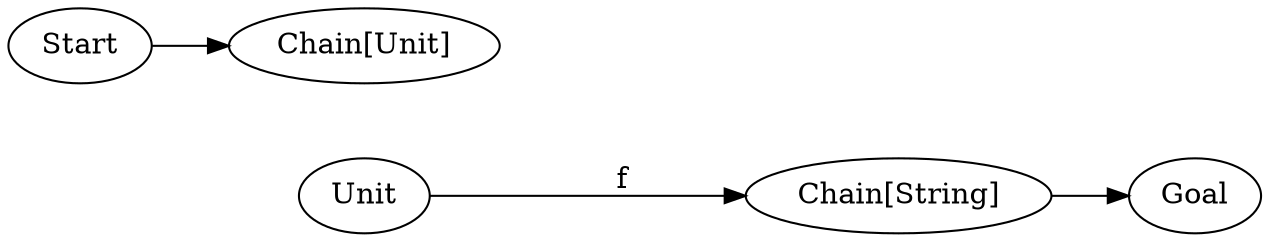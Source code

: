 digraph {
    rankdir=LR

    Start[class="extremity"]
    Goal[class="extremity"]

    Unit[group="down"]
    ChainString[label="Chain[String]" group="down" class="goal"]
    ChainUnit[label="Chain[Unit]" group="up" class="start"]

    Unit -> ChainString[label="f"]
    ChainUnit -> ChainString[label="_.flatMap(f)" style="invis"]

    {
        rank=same
        ChainUnit -> Unit[dir="back" class="lift" style="invis"]
    }

    Start -> ChainUnit[class="start"]
    ChainString -> Goal[class="goal"]
}
